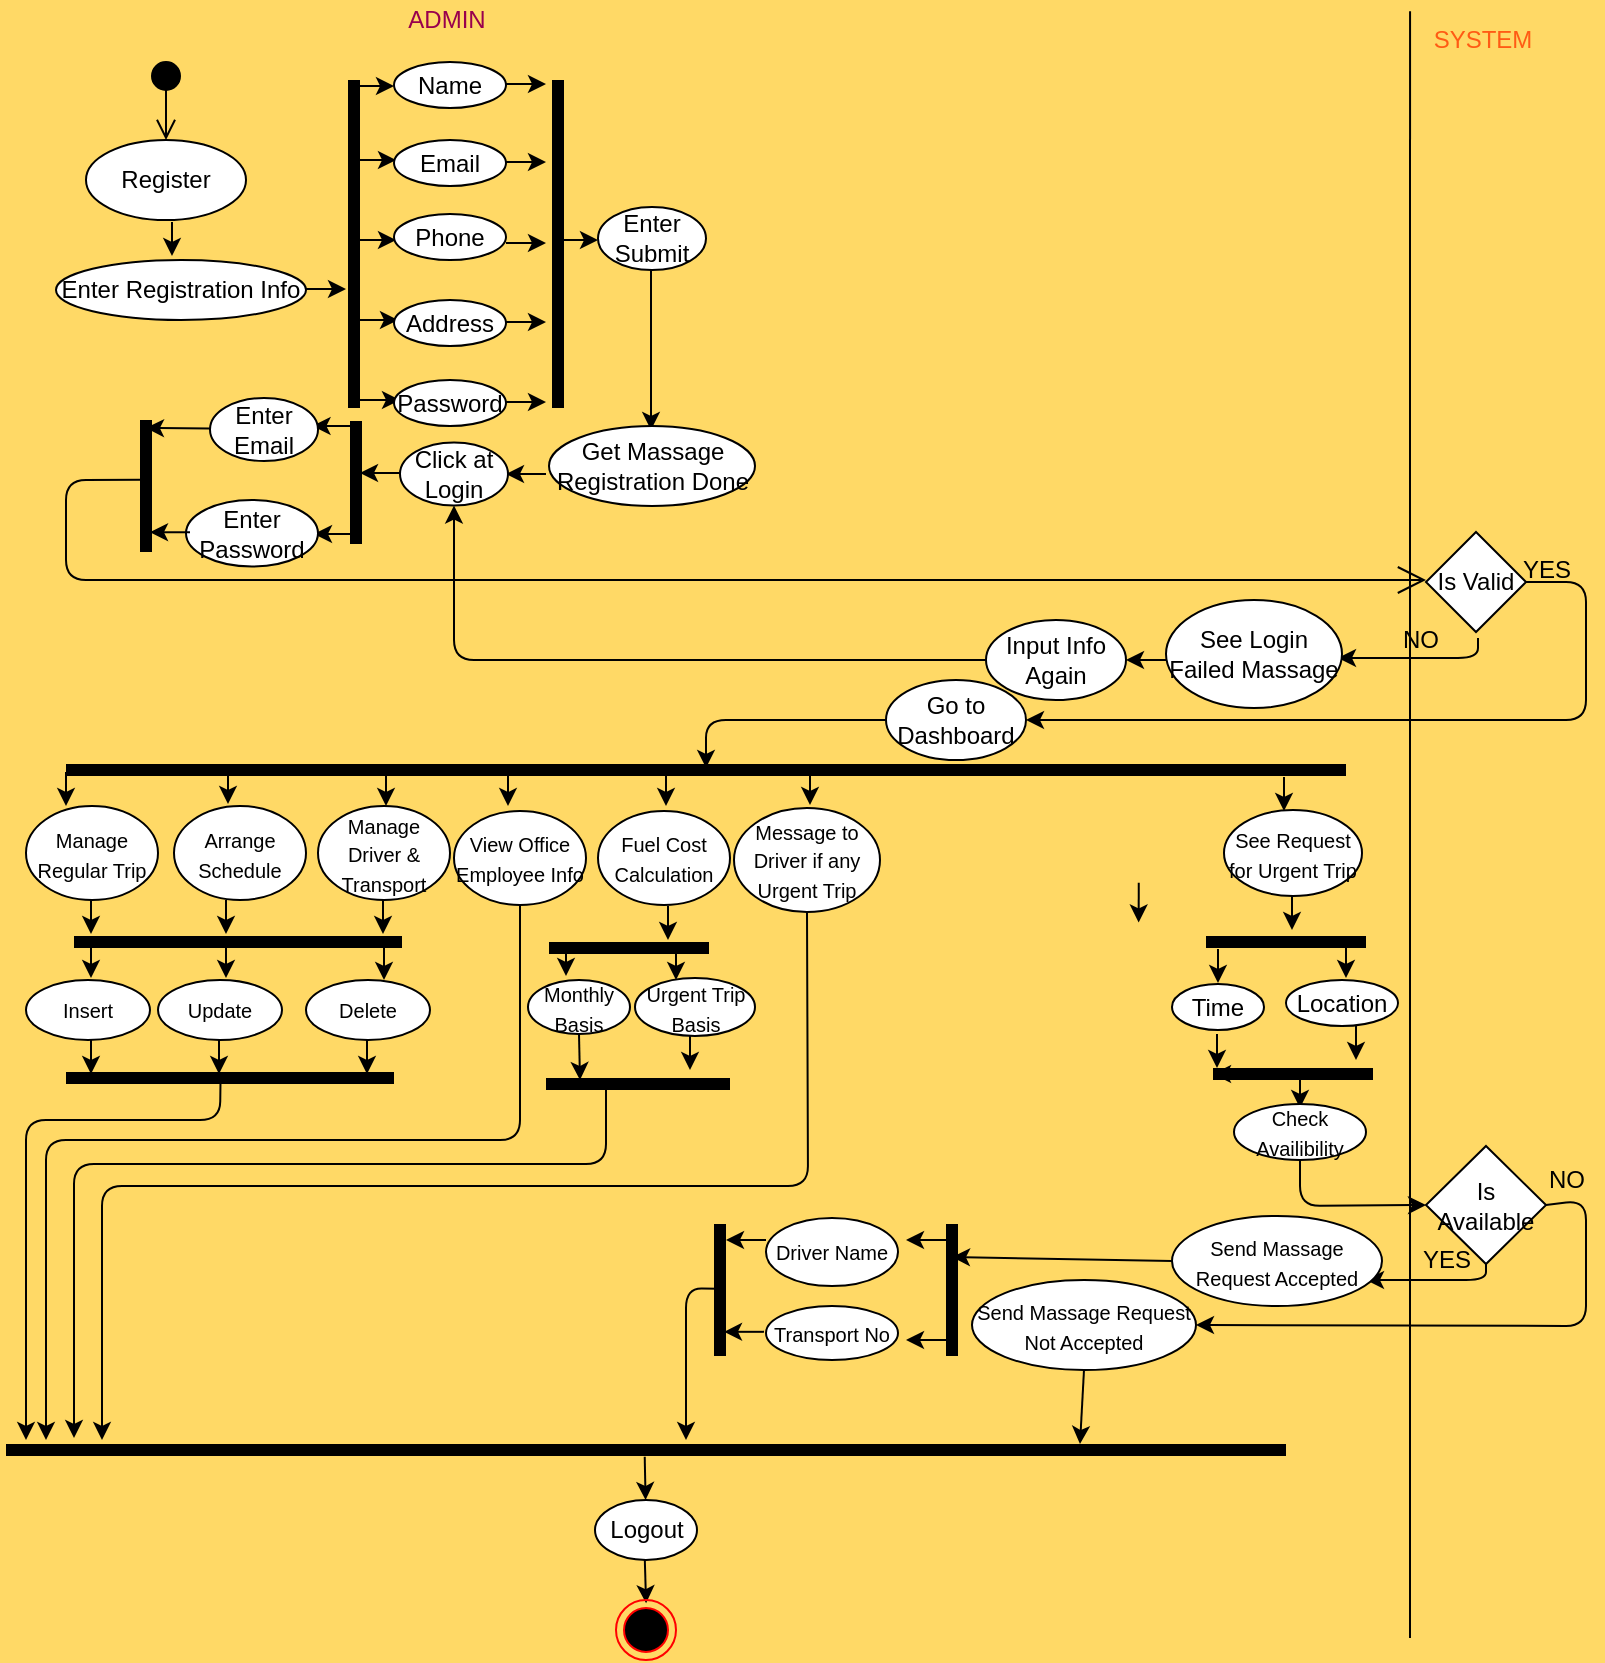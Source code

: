 <mxfile version="15.3.4" type="github">
  <diagram id="HthFx6uO3zYo_ckJuj4v" name="Page-1">
    <mxGraphModel dx="1488" dy="605" grid="0" gridSize="10" guides="1" tooltips="1" connect="1" arrows="1" fold="1" page="1" pageScale="1" pageWidth="827" pageHeight="1169" background="#FFD966" math="0" shadow="0">
      <root>
        <mxCell id="0" />
        <mxCell id="1" parent="0" />
        <mxCell id="RfUzpFnTfJlXqgFR28xh-44" value="&lt;font color=&quot;#99004d&quot;&gt;ADMIN&lt;/font&gt;" style="text;html=1;align=center;verticalAlign=middle;resizable=0;points=[];autosize=1;strokeColor=none;" parent="1" vertex="1">
          <mxGeometry x="205" width="50" height="20" as="geometry" />
        </mxCell>
        <mxCell id="RfUzpFnTfJlXqgFR28xh-56" value="" style="endArrow=classic;html=1;" parent="1" edge="1">
          <mxGeometry width="50" height="50" relative="1" as="geometry">
            <mxPoint x="40" y="386" as="sourcePoint" />
            <mxPoint x="40" y="403" as="targetPoint" />
          </mxGeometry>
        </mxCell>
        <mxCell id="RfUzpFnTfJlXqgFR28xh-57" value="" style="endArrow=classic;html=1;" parent="1" edge="1">
          <mxGeometry width="50" height="50" relative="1" as="geometry">
            <mxPoint x="121" y="385" as="sourcePoint" />
            <mxPoint x="121" y="402" as="targetPoint" />
          </mxGeometry>
        </mxCell>
        <mxCell id="RfUzpFnTfJlXqgFR28xh-58" value="" style="endArrow=classic;html=1;" parent="1" edge="1">
          <mxGeometry width="50" height="50" relative="1" as="geometry">
            <mxPoint x="200" y="386" as="sourcePoint" />
            <mxPoint x="200" y="403" as="targetPoint" />
          </mxGeometry>
        </mxCell>
        <mxCell id="RfUzpFnTfJlXqgFR28xh-59" value="" style="endArrow=classic;html=1;" parent="1" edge="1">
          <mxGeometry width="50" height="50" relative="1" as="geometry">
            <mxPoint x="261" y="386" as="sourcePoint" />
            <mxPoint x="261" y="403" as="targetPoint" />
          </mxGeometry>
        </mxCell>
        <mxCell id="RfUzpFnTfJlXqgFR28xh-60" value="" style="endArrow=classic;html=1;" parent="1" edge="1">
          <mxGeometry width="50" height="50" relative="1" as="geometry">
            <mxPoint x="340" y="386" as="sourcePoint" />
            <mxPoint x="340" y="403" as="targetPoint" />
          </mxGeometry>
        </mxCell>
        <mxCell id="RfUzpFnTfJlXqgFR28xh-61" value="" style="endArrow=classic;html=1;" parent="1" edge="1">
          <mxGeometry width="50" height="50" relative="1" as="geometry">
            <mxPoint x="412" y="385.5" as="sourcePoint" />
            <mxPoint x="412" y="402.5" as="targetPoint" />
          </mxGeometry>
        </mxCell>
        <mxCell id="RfUzpFnTfJlXqgFR28xh-64" value="" style="endArrow=classic;html=1;" parent="1" edge="1">
          <mxGeometry width="50" height="50" relative="1" as="geometry">
            <mxPoint x="649" y="388.5" as="sourcePoint" />
            <mxPoint x="649" y="405.5" as="targetPoint" />
          </mxGeometry>
        </mxCell>
        <mxCell id="RfUzpFnTfJlXqgFR28xh-65" value="&lt;font style=&quot;font-size: 10px&quot;&gt;Manage Regular Trip&lt;/font&gt;" style="ellipse;whiteSpace=wrap;html=1;" parent="1" vertex="1">
          <mxGeometry x="20" y="403" width="66" height="47" as="geometry" />
        </mxCell>
        <mxCell id="RfUzpFnTfJlXqgFR28xh-66" value="&lt;font style=&quot;font-size: 10px&quot;&gt;Arrange Schedule&lt;/font&gt;" style="ellipse;whiteSpace=wrap;html=1;" parent="1" vertex="1">
          <mxGeometry x="94" y="403" width="66" height="47" as="geometry" />
        </mxCell>
        <mxCell id="RfUzpFnTfJlXqgFR28xh-67" value="&lt;font style=&quot;font-size: 10px&quot;&gt;Manage Driver &amp;amp; Transport&lt;/font&gt;" style="ellipse;whiteSpace=wrap;html=1;" parent="1" vertex="1">
          <mxGeometry x="166" y="403" width="66" height="47" as="geometry" />
        </mxCell>
        <mxCell id="RfUzpFnTfJlXqgFR28xh-68" value="&lt;font style=&quot;font-size: 10px&quot;&gt;View Office Employee Info&lt;/font&gt;" style="ellipse;whiteSpace=wrap;html=1;" parent="1" vertex="1">
          <mxGeometry x="234" y="405.5" width="66" height="47" as="geometry" />
        </mxCell>
        <mxCell id="RfUzpFnTfJlXqgFR28xh-69" value="&lt;font style=&quot;font-size: 10px&quot;&gt;See Request for Urgent Trip&lt;/font&gt;" style="ellipse;whiteSpace=wrap;html=1;" parent="1" vertex="1">
          <mxGeometry x="619" y="405" width="69" height="43" as="geometry" />
        </mxCell>
        <mxCell id="RfUzpFnTfJlXqgFR28xh-70" value="&lt;font style=&quot;font-size: 10px&quot;&gt;Fuel Cost Calculation&lt;/font&gt;" style="ellipse;whiteSpace=wrap;html=1;" parent="1" vertex="1">
          <mxGeometry x="306" y="405.5" width="66" height="47" as="geometry" />
        </mxCell>
        <mxCell id="RfUzpFnTfJlXqgFR28xh-74" value="" style="endArrow=classic;html=1;" parent="1" edge="1">
          <mxGeometry width="50" height="50" relative="1" as="geometry">
            <mxPoint x="52.5" y="450" as="sourcePoint" />
            <mxPoint x="52.5" y="467" as="targetPoint" />
          </mxGeometry>
        </mxCell>
        <mxCell id="RfUzpFnTfJlXqgFR28xh-75" value="" style="endArrow=classic;html=1;" parent="1" edge="1">
          <mxGeometry width="50" height="50" relative="1" as="geometry">
            <mxPoint x="120" y="450" as="sourcePoint" />
            <mxPoint x="120" y="467" as="targetPoint" />
          </mxGeometry>
        </mxCell>
        <mxCell id="RfUzpFnTfJlXqgFR28xh-76" value="" style="endArrow=classic;html=1;" parent="1" edge="1">
          <mxGeometry width="50" height="50" relative="1" as="geometry">
            <mxPoint x="198.5" y="450" as="sourcePoint" />
            <mxPoint x="198.5" y="467" as="targetPoint" />
          </mxGeometry>
        </mxCell>
        <mxCell id="RfUzpFnTfJlXqgFR28xh-77" value="" style="shape=line;html=1;strokeWidth=6;rotation=0;" parent="1" vertex="1">
          <mxGeometry x="44" y="466" width="164" height="10" as="geometry" />
        </mxCell>
        <mxCell id="RfUzpFnTfJlXqgFR28xh-78" value="" style="endArrow=classic;html=1;" parent="1" edge="1">
          <mxGeometry width="50" height="50" relative="1" as="geometry">
            <mxPoint x="52.5" y="472" as="sourcePoint" />
            <mxPoint x="52.5" y="489" as="targetPoint" />
          </mxGeometry>
        </mxCell>
        <mxCell id="RfUzpFnTfJlXqgFR28xh-79" value="" style="endArrow=classic;html=1;" parent="1" edge="1">
          <mxGeometry width="50" height="50" relative="1" as="geometry">
            <mxPoint x="120" y="472" as="sourcePoint" />
            <mxPoint x="120" y="489" as="targetPoint" />
          </mxGeometry>
        </mxCell>
        <mxCell id="RfUzpFnTfJlXqgFR28xh-80" value="" style="endArrow=classic;html=1;" parent="1" edge="1">
          <mxGeometry width="50" height="50" relative="1" as="geometry">
            <mxPoint x="199" y="473" as="sourcePoint" />
            <mxPoint x="199" y="490" as="targetPoint" />
          </mxGeometry>
        </mxCell>
        <mxCell id="RfUzpFnTfJlXqgFR28xh-81" value="&lt;font style=&quot;font-size: 10px&quot;&gt;Insert&lt;/font&gt;" style="ellipse;whiteSpace=wrap;html=1;" parent="1" vertex="1">
          <mxGeometry x="20" y="490" width="62" height="30" as="geometry" />
        </mxCell>
        <mxCell id="RfUzpFnTfJlXqgFR28xh-82" value="&lt;font style=&quot;font-size: 10px&quot;&gt;Update&lt;/font&gt;" style="ellipse;whiteSpace=wrap;html=1;" parent="1" vertex="1">
          <mxGeometry x="86" y="490" width="62" height="30" as="geometry" />
        </mxCell>
        <mxCell id="RfUzpFnTfJlXqgFR28xh-83" value="&lt;font style=&quot;font-size: 10px&quot;&gt;Delete&lt;/font&gt;" style="ellipse;whiteSpace=wrap;html=1;" parent="1" vertex="1">
          <mxGeometry x="160" y="490" width="62" height="30" as="geometry" />
        </mxCell>
        <mxCell id="RfUzpFnTfJlXqgFR28xh-84" value="" style="endArrow=classic;html=1;" parent="1" edge="1">
          <mxGeometry width="50" height="50" relative="1" as="geometry">
            <mxPoint x="52.5" y="520" as="sourcePoint" />
            <mxPoint x="52.5" y="537" as="targetPoint" />
          </mxGeometry>
        </mxCell>
        <mxCell id="RfUzpFnTfJlXqgFR28xh-85" value="" style="endArrow=classic;html=1;" parent="1" edge="1">
          <mxGeometry width="50" height="50" relative="1" as="geometry">
            <mxPoint x="116.5" y="520" as="sourcePoint" />
            <mxPoint x="116.5" y="537" as="targetPoint" />
          </mxGeometry>
        </mxCell>
        <mxCell id="RfUzpFnTfJlXqgFR28xh-86" value="" style="endArrow=classic;html=1;" parent="1" edge="1">
          <mxGeometry width="50" height="50" relative="1" as="geometry">
            <mxPoint x="190.5" y="520" as="sourcePoint" />
            <mxPoint x="190.5" y="537" as="targetPoint" />
          </mxGeometry>
        </mxCell>
        <mxCell id="RfUzpFnTfJlXqgFR28xh-87" value="" style="shape=line;html=1;strokeWidth=6;rotation=0;" parent="1" vertex="1">
          <mxGeometry x="40" y="534" width="164" height="10" as="geometry" />
        </mxCell>
        <mxCell id="RfUzpFnTfJlXqgFR28xh-88" value="" style="endArrow=classic;html=1;exitX=0.471;exitY=0.74;exitDx=0;exitDy=0;exitPerimeter=0;" parent="1" source="RfUzpFnTfJlXqgFR28xh-87" edge="1">
          <mxGeometry width="50" height="50" relative="1" as="geometry">
            <mxPoint x="390" y="700" as="sourcePoint" />
            <mxPoint x="20" y="720" as="targetPoint" />
            <Array as="points">
              <mxPoint x="117" y="560" />
              <mxPoint x="20" y="560" />
            </Array>
          </mxGeometry>
        </mxCell>
        <mxCell id="RfUzpFnTfJlXqgFR28xh-89" value="" style="endArrow=classic;html=1;exitX=0.5;exitY=1;exitDx=0;exitDy=0;" parent="1" source="RfUzpFnTfJlXqgFR28xh-68" edge="1">
          <mxGeometry width="50" height="50" relative="1" as="geometry">
            <mxPoint x="127.244" y="551.4" as="sourcePoint" />
            <mxPoint x="30" y="720" as="targetPoint" />
            <Array as="points">
              <mxPoint x="267" y="570" />
              <mxPoint x="30" y="570" />
            </Array>
          </mxGeometry>
        </mxCell>
        <mxCell id="RfUzpFnTfJlXqgFR28xh-91" value="" style="endArrow=classic;html=1;" parent="1" edge="1">
          <mxGeometry width="50" height="50" relative="1" as="geometry">
            <mxPoint x="653" y="448" as="sourcePoint" />
            <mxPoint x="653" y="465" as="targetPoint" />
          </mxGeometry>
        </mxCell>
        <mxCell id="RfUzpFnTfJlXqgFR28xh-92" value="" style="shape=line;html=1;strokeWidth=6;rotation=0;" parent="1" vertex="1">
          <mxGeometry x="610" y="466" width="80" height="10" as="geometry" />
        </mxCell>
        <mxCell id="RfUzpFnTfJlXqgFR28xh-93" value="" style="endArrow=classic;html=1;" parent="1" edge="1">
          <mxGeometry width="50" height="50" relative="1" as="geometry">
            <mxPoint x="616" y="474.5" as="sourcePoint" />
            <mxPoint x="616" y="491.5" as="targetPoint" />
          </mxGeometry>
        </mxCell>
        <mxCell id="RfUzpFnTfJlXqgFR28xh-94" value="" style="endArrow=classic;html=1;" parent="1" edge="1">
          <mxGeometry width="50" height="50" relative="1" as="geometry">
            <mxPoint x="680" y="472" as="sourcePoint" />
            <mxPoint x="680" y="489" as="targetPoint" />
          </mxGeometry>
        </mxCell>
        <mxCell id="RfUzpFnTfJlXqgFR28xh-95" value="Time" style="ellipse;whiteSpace=wrap;html=1;" parent="1" vertex="1">
          <mxGeometry x="593" y="492" width="46" height="23" as="geometry" />
        </mxCell>
        <mxCell id="RfUzpFnTfJlXqgFR28xh-96" value="Location" style="ellipse;whiteSpace=wrap;html=1;" parent="1" vertex="1">
          <mxGeometry x="650" y="490" width="56" height="23" as="geometry" />
        </mxCell>
        <mxCell id="RfUzpFnTfJlXqgFR28xh-98" value="" style="endArrow=classic;html=1;" parent="1" edge="1">
          <mxGeometry width="50" height="50" relative="1" as="geometry">
            <mxPoint x="685" y="513" as="sourcePoint" />
            <mxPoint x="685" y="530" as="targetPoint" />
          </mxGeometry>
        </mxCell>
        <mxCell id="RfUzpFnTfJlXqgFR28xh-99" value="" style="shape=line;html=1;strokeWidth=6;rotation=0;" parent="1" vertex="1">
          <mxGeometry x="613.5" y="532" width="80" height="10" as="geometry" />
        </mxCell>
        <mxCell id="RfUzpFnTfJlXqgFR28xh-100" value="" style="endArrow=classic;html=1;" parent="1" edge="1">
          <mxGeometry width="50" height="50" relative="1" as="geometry">
            <mxPoint x="657" y="537" as="sourcePoint" />
            <mxPoint x="657" y="554" as="targetPoint" />
          </mxGeometry>
        </mxCell>
        <mxCell id="RfUzpFnTfJlXqgFR28xh-101" value="&lt;font style=&quot;font-size: 10px&quot;&gt;Check Availibility&lt;/font&gt;" style="ellipse;whiteSpace=wrap;html=1;" parent="1" vertex="1">
          <mxGeometry x="624" y="552" width="66" height="28" as="geometry" />
        </mxCell>
        <mxCell id="RfUzpFnTfJlXqgFR28xh-105" value="Is Available" style="rhombus;whiteSpace=wrap;html=1;strokeColor=#000000;" parent="1" vertex="1">
          <mxGeometry x="720" y="573" width="60" height="59" as="geometry" />
        </mxCell>
        <mxCell id="RfUzpFnTfJlXqgFR28xh-106" value="" style="endArrow=classic;html=1;exitX=0.5;exitY=1;exitDx=0;exitDy=0;" parent="1" source="RfUzpFnTfJlXqgFR28xh-105" edge="1">
          <mxGeometry width="50" height="50" relative="1" as="geometry">
            <mxPoint x="450" y="530" as="sourcePoint" />
            <mxPoint x="690" y="640" as="targetPoint" />
            <Array as="points">
              <mxPoint x="750" y="640" />
            </Array>
          </mxGeometry>
        </mxCell>
        <mxCell id="RfUzpFnTfJlXqgFR28xh-107" value="&lt;font style=&quot;font-size: 10px&quot;&gt;Send Massage Request Accepted&lt;/font&gt;" style="ellipse;whiteSpace=wrap;html=1;" parent="1" vertex="1">
          <mxGeometry x="593" y="608" width="105" height="45" as="geometry" />
        </mxCell>
        <mxCell id="RfUzpFnTfJlXqgFR28xh-108" value="" style="endArrow=classic;html=1;exitX=1;exitY=0.5;exitDx=0;exitDy=0;entryX=1;entryY=0.5;entryDx=0;entryDy=0;" parent="1" source="RfUzpFnTfJlXqgFR28xh-105" target="RfUzpFnTfJlXqgFR28xh-109" edge="1">
          <mxGeometry width="50" height="50" relative="1" as="geometry">
            <mxPoint x="450" y="750" as="sourcePoint" />
            <mxPoint x="600" y="660" as="targetPoint" />
            <Array as="points">
              <mxPoint x="800" y="600" />
              <mxPoint x="800" y="663" />
            </Array>
          </mxGeometry>
        </mxCell>
        <mxCell id="RfUzpFnTfJlXqgFR28xh-109" value="&lt;font style=&quot;font-size: 10px&quot;&gt;Send Massage Request Not Accepted&lt;/font&gt;" style="ellipse;whiteSpace=wrap;html=1;" parent="1" vertex="1">
          <mxGeometry x="493" y="640" width="112" height="45" as="geometry" />
        </mxCell>
        <mxCell id="RfUzpFnTfJlXqgFR28xh-110" value="YES" style="text;html=1;align=center;verticalAlign=middle;resizable=0;points=[];autosize=1;strokeColor=none;" parent="1" vertex="1">
          <mxGeometry x="710" y="620" width="40" height="20" as="geometry" />
        </mxCell>
        <mxCell id="RfUzpFnTfJlXqgFR28xh-111" value="NO" style="text;html=1;align=center;verticalAlign=middle;resizable=0;points=[];autosize=1;strokeColor=none;" parent="1" vertex="1">
          <mxGeometry x="775" y="580" width="30" height="20" as="geometry" />
        </mxCell>
        <mxCell id="RfUzpFnTfJlXqgFR28xh-112" value="" style="endArrow=classic;html=1;exitX=0;exitY=0.5;exitDx=0;exitDy=0;entryX=0.75;entryY=0.5;entryDx=0;entryDy=0;entryPerimeter=0;" parent="1" source="RfUzpFnTfJlXqgFR28xh-107" target="RfUzpFnTfJlXqgFR28xh-113" edge="1">
          <mxGeometry width="50" height="50" relative="1" as="geometry">
            <mxPoint x="450" y="750" as="sourcePoint" />
            <mxPoint x="490" y="630" as="targetPoint" />
          </mxGeometry>
        </mxCell>
        <mxCell id="RfUzpFnTfJlXqgFR28xh-113" value="" style="shape=line;html=1;strokeWidth=6;rotation=-90;" parent="1" vertex="1">
          <mxGeometry x="450" y="640" width="66" height="10" as="geometry" />
        </mxCell>
        <mxCell id="RfUzpFnTfJlXqgFR28xh-114" value="" style="endArrow=classic;html=1;" parent="1" edge="1">
          <mxGeometry width="50" height="50" relative="1" as="geometry">
            <mxPoint x="480" y="620" as="sourcePoint" />
            <mxPoint x="460" y="620" as="targetPoint" />
          </mxGeometry>
        </mxCell>
        <mxCell id="RfUzpFnTfJlXqgFR28xh-115" value="" style="endArrow=classic;html=1;" parent="1" edge="1">
          <mxGeometry width="50" height="50" relative="1" as="geometry">
            <mxPoint x="480" y="670" as="sourcePoint" />
            <mxPoint x="460" y="670" as="targetPoint" />
          </mxGeometry>
        </mxCell>
        <mxCell id="RfUzpFnTfJlXqgFR28xh-116" value="&lt;font style=&quot;font-size: 10px&quot;&gt;Driver Name&lt;/font&gt;" style="ellipse;whiteSpace=wrap;html=1;" parent="1" vertex="1">
          <mxGeometry x="390" y="609" width="66" height="34" as="geometry" />
        </mxCell>
        <mxCell id="RfUzpFnTfJlXqgFR28xh-117" value="&lt;font style=&quot;font-size: 10px&quot;&gt;Transport No&lt;/font&gt;" style="ellipse;whiteSpace=wrap;html=1;" parent="1" vertex="1">
          <mxGeometry x="390" y="653" width="66" height="27" as="geometry" />
        </mxCell>
        <mxCell id="RfUzpFnTfJlXqgFR28xh-119" value="" style="endArrow=classic;html=1;" parent="1" edge="1">
          <mxGeometry width="50" height="50" relative="1" as="geometry">
            <mxPoint x="389" y="665.91" as="sourcePoint" />
            <mxPoint x="369" y="665.91" as="targetPoint" />
          </mxGeometry>
        </mxCell>
        <mxCell id="RfUzpFnTfJlXqgFR28xh-120" value="" style="endArrow=classic;html=1;" parent="1" edge="1">
          <mxGeometry width="50" height="50" relative="1" as="geometry">
            <mxPoint x="390" y="620" as="sourcePoint" />
            <mxPoint x="370" y="620" as="targetPoint" />
          </mxGeometry>
        </mxCell>
        <mxCell id="RfUzpFnTfJlXqgFR28xh-121" value="" style="shape=line;html=1;strokeWidth=6;rotation=-90;" parent="1" vertex="1">
          <mxGeometry x="334" y="640" width="66" height="10" as="geometry" />
        </mxCell>
        <mxCell id="RfUzpFnTfJlXqgFR28xh-122" value="" style="endArrow=classic;html=1;" parent="1" edge="1">
          <mxGeometry width="50" height="50" relative="1" as="geometry">
            <mxPoint x="366" y="644.41" as="sourcePoint" />
            <mxPoint x="350" y="720" as="targetPoint" />
            <Array as="points">
              <mxPoint x="350" y="644" />
            </Array>
          </mxGeometry>
        </mxCell>
        <mxCell id="RfUzpFnTfJlXqgFR28xh-123" value="" style="endArrow=classic;html=1;exitX=0.5;exitY=1;exitDx=0;exitDy=0;" parent="1" source="RfUzpFnTfJlXqgFR28xh-109" edge="1">
          <mxGeometry width="50" height="50" relative="1" as="geometry">
            <mxPoint x="450" y="770" as="sourcePoint" />
            <mxPoint x="547" y="722" as="targetPoint" />
          </mxGeometry>
        </mxCell>
        <mxCell id="RfUzpFnTfJlXqgFR28xh-124" value="" style="endArrow=classic;html=1;" parent="1" edge="1">
          <mxGeometry width="50" height="50" relative="1" as="geometry">
            <mxPoint x="341" y="453" as="sourcePoint" />
            <mxPoint x="341" y="470" as="targetPoint" />
          </mxGeometry>
        </mxCell>
        <mxCell id="RfUzpFnTfJlXqgFR28xh-125" value="" style="shape=line;html=1;strokeWidth=6;rotation=0;" parent="1" vertex="1">
          <mxGeometry x="281.5" y="469" width="80" height="10" as="geometry" />
        </mxCell>
        <mxCell id="RfUzpFnTfJlXqgFR28xh-126" value="" style="endArrow=classic;html=1;" parent="1" edge="1">
          <mxGeometry width="50" height="50" relative="1" as="geometry">
            <mxPoint x="345" y="473" as="sourcePoint" />
            <mxPoint x="345" y="490" as="targetPoint" />
          </mxGeometry>
        </mxCell>
        <mxCell id="RfUzpFnTfJlXqgFR28xh-127" value="" style="endArrow=classic;html=1;" parent="1" edge="1">
          <mxGeometry width="50" height="50" relative="1" as="geometry">
            <mxPoint x="290" y="471" as="sourcePoint" />
            <mxPoint x="290" y="488" as="targetPoint" />
          </mxGeometry>
        </mxCell>
        <mxCell id="RfUzpFnTfJlXqgFR28xh-128" value="&lt;font style=&quot;font-size: 10px&quot;&gt;Monthly Basis&lt;/font&gt;" style="ellipse;whiteSpace=wrap;html=1;" parent="1" vertex="1">
          <mxGeometry x="271" y="490" width="51" height="27" as="geometry" />
        </mxCell>
        <mxCell id="RfUzpFnTfJlXqgFR28xh-129" value="&lt;font style=&quot;font-size: 10px&quot;&gt;Urgent Trip Basis&lt;/font&gt;" style="ellipse;whiteSpace=wrap;html=1;" parent="1" vertex="1">
          <mxGeometry x="324.5" y="489" width="60" height="29" as="geometry" />
        </mxCell>
        <mxCell id="RfUzpFnTfJlXqgFR28xh-132" value="" style="endArrow=classic;html=1;entryX=0.732;entryY=0.042;entryDx=0;entryDy=0;entryPerimeter=0;exitX=0.302;exitY=1.082;exitDx=0;exitDy=0;exitPerimeter=0;" parent="1" edge="1">
          <mxGeometry width="50" height="50" relative="1" as="geometry">
            <mxPoint x="576.382" y="441.411" as="sourcePoint" />
            <mxPoint x="576.332" y="461.243" as="targetPoint" />
          </mxGeometry>
        </mxCell>
        <mxCell id="RfUzpFnTfJlXqgFR28xh-135" value="" style="shape=line;html=1;strokeWidth=6;rotation=0;" parent="1" vertex="1">
          <mxGeometry x="10" y="720" width="640" height="10" as="geometry" />
        </mxCell>
        <mxCell id="RfUzpFnTfJlXqgFR28xh-136" value="" style="endArrow=classic;html=1;exitX=0.499;exitY=0.841;exitDx=0;exitDy=0;exitPerimeter=0;" parent="1" source="RfUzpFnTfJlXqgFR28xh-135" target="RfUzpFnTfJlXqgFR28xh-137" edge="1">
          <mxGeometry width="50" height="50" relative="1" as="geometry">
            <mxPoint x="450" y="680" as="sourcePoint" />
            <mxPoint x="329" y="750" as="targetPoint" />
          </mxGeometry>
        </mxCell>
        <mxCell id="RfUzpFnTfJlXqgFR28xh-137" value="Logout" style="ellipse;whiteSpace=wrap;html=1;strokeColor=#000000;" parent="1" vertex="1">
          <mxGeometry x="304.5" y="750" width="51" height="30" as="geometry" />
        </mxCell>
        <mxCell id="RfUzpFnTfJlXqgFR28xh-138" value="" style="endArrow=classic;html=1;exitX=0.499;exitY=0.841;exitDx=0;exitDy=0;exitPerimeter=0;" parent="1" edge="1">
          <mxGeometry width="50" height="50" relative="1" as="geometry">
            <mxPoint x="329.41" y="780.0" as="sourcePoint" />
            <mxPoint x="330.05" y="801.59" as="targetPoint" />
          </mxGeometry>
        </mxCell>
        <mxCell id="RfUzpFnTfJlXqgFR28xh-139" value="" style="ellipse;html=1;shape=endState;fillColor=#000000;strokeColor=#ff0000;" parent="1" vertex="1">
          <mxGeometry x="315" y="800" width="30" height="30" as="geometry" />
        </mxCell>
        <mxCell id="RfUzpFnTfJlXqgFR28xh-3" value="" style="html=1;verticalAlign=bottom;startArrow=circle;startFill=1;endArrow=open;startSize=6;endSize=8;" parent="1" edge="1">
          <mxGeometry x="35" y="10" width="80" as="geometry">
            <mxPoint x="90" y="30" as="sourcePoint" />
            <mxPoint x="90" y="70" as="targetPoint" />
          </mxGeometry>
        </mxCell>
        <mxCell id="RfUzpFnTfJlXqgFR28xh-4" value="Register" style="ellipse;whiteSpace=wrap;html=1;" parent="1" vertex="1">
          <mxGeometry x="50" y="70" width="80" height="40" as="geometry" />
        </mxCell>
        <mxCell id="RfUzpFnTfJlXqgFR28xh-6" value="" style="endArrow=classic;html=1;" parent="1" edge="1">
          <mxGeometry x="35" y="10" width="50" height="50" as="geometry">
            <mxPoint x="93" y="111" as="sourcePoint" />
            <mxPoint x="93" y="128" as="targetPoint" />
          </mxGeometry>
        </mxCell>
        <mxCell id="RfUzpFnTfJlXqgFR28xh-7" value="Enter Registration Info" style="ellipse;whiteSpace=wrap;html=1;" parent="1" vertex="1">
          <mxGeometry x="35" y="130" width="125" height="30" as="geometry" />
        </mxCell>
        <mxCell id="RfUzpFnTfJlXqgFR28xh-8" value="" style="shape=line;html=1;strokeWidth=6;rotation=-90;" parent="1" vertex="1">
          <mxGeometry x="102" y="117" width="164" height="10" as="geometry" />
        </mxCell>
        <mxCell id="RfUzpFnTfJlXqgFR28xh-10" value="" style="endArrow=classic;html=1;" parent="1" edge="1">
          <mxGeometry x="35" y="10" width="50" height="50" as="geometry">
            <mxPoint x="160" y="144.5" as="sourcePoint" />
            <mxPoint x="180" y="144.5" as="targetPoint" />
          </mxGeometry>
        </mxCell>
        <mxCell id="RfUzpFnTfJlXqgFR28xh-11" value="" style="endArrow=classic;html=1;" parent="1" edge="1">
          <mxGeometry x="35" y="10" width="50" height="50" as="geometry">
            <mxPoint x="184" y="43" as="sourcePoint" />
            <mxPoint x="204" y="43" as="targetPoint" />
          </mxGeometry>
        </mxCell>
        <mxCell id="RfUzpFnTfJlXqgFR28xh-12" value="" style="endArrow=classic;html=1;" parent="1" edge="1">
          <mxGeometry x="35" y="10" width="50" height="50" as="geometry">
            <mxPoint x="185" y="80" as="sourcePoint" />
            <mxPoint x="205" y="80" as="targetPoint" />
          </mxGeometry>
        </mxCell>
        <mxCell id="RfUzpFnTfJlXqgFR28xh-13" value="" style="endArrow=classic;html=1;" parent="1" edge="1">
          <mxGeometry x="35" y="10" width="50" height="50" as="geometry">
            <mxPoint x="185" y="120" as="sourcePoint" />
            <mxPoint x="205" y="120" as="targetPoint" />
          </mxGeometry>
        </mxCell>
        <mxCell id="RfUzpFnTfJlXqgFR28xh-14" value="" style="endArrow=classic;html=1;" parent="1" edge="1">
          <mxGeometry x="35" y="10" width="50" height="50" as="geometry">
            <mxPoint x="186" y="160" as="sourcePoint" />
            <mxPoint x="206" y="160" as="targetPoint" />
          </mxGeometry>
        </mxCell>
        <mxCell id="RfUzpFnTfJlXqgFR28xh-15" value="" style="endArrow=classic;html=1;" parent="1" edge="1">
          <mxGeometry x="35" y="10" width="50" height="50" as="geometry">
            <mxPoint x="187" y="200" as="sourcePoint" />
            <mxPoint x="207" y="200" as="targetPoint" />
          </mxGeometry>
        </mxCell>
        <mxCell id="RfUzpFnTfJlXqgFR28xh-16" value="Name" style="ellipse;whiteSpace=wrap;html=1;" parent="1" vertex="1">
          <mxGeometry x="204" y="31" width="56" height="23" as="geometry" />
        </mxCell>
        <mxCell id="RfUzpFnTfJlXqgFR28xh-18" value="Email" style="ellipse;whiteSpace=wrap;html=1;" parent="1" vertex="1">
          <mxGeometry x="204" y="70" width="56" height="23" as="geometry" />
        </mxCell>
        <mxCell id="RfUzpFnTfJlXqgFR28xh-19" value="Phone" style="ellipse;whiteSpace=wrap;html=1;" parent="1" vertex="1">
          <mxGeometry x="204" y="107" width="56" height="23" as="geometry" />
        </mxCell>
        <mxCell id="RfUzpFnTfJlXqgFR28xh-20" value="Address" style="ellipse;whiteSpace=wrap;html=1;" parent="1" vertex="1">
          <mxGeometry x="204" y="150" width="56" height="23" as="geometry" />
        </mxCell>
        <mxCell id="RfUzpFnTfJlXqgFR28xh-21" value="Password" style="ellipse;whiteSpace=wrap;html=1;" parent="1" vertex="1">
          <mxGeometry x="204" y="190" width="56" height="23" as="geometry" />
        </mxCell>
        <mxCell id="RfUzpFnTfJlXqgFR28xh-22" value="" style="endArrow=classic;html=1;" parent="1" edge="1">
          <mxGeometry x="35" y="10" width="50" height="50" as="geometry">
            <mxPoint x="260" y="42" as="sourcePoint" />
            <mxPoint x="280" y="42" as="targetPoint" />
          </mxGeometry>
        </mxCell>
        <mxCell id="RfUzpFnTfJlXqgFR28xh-23" value="" style="endArrow=classic;html=1;" parent="1" edge="1">
          <mxGeometry x="35" y="10" width="50" height="50" as="geometry">
            <mxPoint x="260" y="81" as="sourcePoint" />
            <mxPoint x="280" y="81" as="targetPoint" />
          </mxGeometry>
        </mxCell>
        <mxCell id="RfUzpFnTfJlXqgFR28xh-24" value="" style="endArrow=classic;html=1;" parent="1" edge="1">
          <mxGeometry x="35" y="10" width="50" height="50" as="geometry">
            <mxPoint x="260" y="121.5" as="sourcePoint" />
            <mxPoint x="280" y="121.5" as="targetPoint" />
          </mxGeometry>
        </mxCell>
        <mxCell id="RfUzpFnTfJlXqgFR28xh-25" value="" style="endArrow=classic;html=1;" parent="1" edge="1">
          <mxGeometry x="35" y="10" width="50" height="50" as="geometry">
            <mxPoint x="260" y="161" as="sourcePoint" />
            <mxPoint x="280" y="161" as="targetPoint" />
          </mxGeometry>
        </mxCell>
        <mxCell id="RfUzpFnTfJlXqgFR28xh-26" value="" style="endArrow=classic;html=1;" parent="1" edge="1">
          <mxGeometry x="35" y="10" width="50" height="50" as="geometry">
            <mxPoint x="260" y="201" as="sourcePoint" />
            <mxPoint x="280" y="201" as="targetPoint" />
          </mxGeometry>
        </mxCell>
        <mxCell id="RfUzpFnTfJlXqgFR28xh-27" value="" style="shape=line;html=1;strokeWidth=6;rotation=-90;" parent="1" vertex="1">
          <mxGeometry x="204" y="117" width="164" height="10" as="geometry" />
        </mxCell>
        <mxCell id="RfUzpFnTfJlXqgFR28xh-28" value="" style="endArrow=classic;html=1;" parent="1" edge="1">
          <mxGeometry x="35" y="10" width="50" height="50" as="geometry">
            <mxPoint x="286" y="120" as="sourcePoint" />
            <mxPoint x="306" y="120" as="targetPoint" />
          </mxGeometry>
        </mxCell>
        <mxCell id="RfUzpFnTfJlXqgFR28xh-29" value="Enter Submit" style="ellipse;whiteSpace=wrap;html=1;" parent="1" vertex="1">
          <mxGeometry x="306" y="103.5" width="54" height="31.5" as="geometry" />
        </mxCell>
        <mxCell id="RfUzpFnTfJlXqgFR28xh-30" value="" style="endArrow=classic;html=1;" parent="1" edge="1">
          <mxGeometry x="35" y="10" width="50" height="50" as="geometry">
            <mxPoint x="332.5" y="135" as="sourcePoint" />
            <mxPoint x="332.5" y="215" as="targetPoint" />
          </mxGeometry>
        </mxCell>
        <mxCell id="RfUzpFnTfJlXqgFR28xh-31" value="Get Massage Registration Done" style="ellipse;whiteSpace=wrap;html=1;" parent="1" vertex="1">
          <mxGeometry x="281.5" y="213" width="103" height="40" as="geometry" />
        </mxCell>
        <mxCell id="RfUzpFnTfJlXqgFR28xh-32" value="" style="endArrow=classic;html=1;" parent="1" edge="1">
          <mxGeometry x="35" y="10" width="50" height="50" as="geometry">
            <mxPoint x="280" y="237" as="sourcePoint" />
            <mxPoint x="260" y="237" as="targetPoint" />
          </mxGeometry>
        </mxCell>
        <mxCell id="RfUzpFnTfJlXqgFR28xh-33" value="Click at Login" style="ellipse;whiteSpace=wrap;html=1;" parent="1" vertex="1">
          <mxGeometry x="207" y="221.25" width="54" height="31.5" as="geometry" />
        </mxCell>
        <mxCell id="RfUzpFnTfJlXqgFR28xh-34" value="" style="endArrow=classic;html=1;" parent="1" edge="1">
          <mxGeometry x="35" y="10" width="50" height="50" as="geometry">
            <mxPoint x="207" y="236.5" as="sourcePoint" />
            <mxPoint x="187" y="236.5" as="targetPoint" />
          </mxGeometry>
        </mxCell>
        <mxCell id="RfUzpFnTfJlXqgFR28xh-35" value="" style="shape=line;html=1;strokeWidth=6;rotation=-90;" parent="1" vertex="1">
          <mxGeometry x="154.25" y="236.25" width="61.5" height="10" as="geometry" />
        </mxCell>
        <mxCell id="RfUzpFnTfJlXqgFR28xh-36" value="" style="endArrow=classic;html=1;" parent="1" edge="1">
          <mxGeometry x="35" y="10" width="50" height="50" as="geometry">
            <mxPoint x="183.25" y="213" as="sourcePoint" />
            <mxPoint x="163.25" y="213" as="targetPoint" />
          </mxGeometry>
        </mxCell>
        <mxCell id="RfUzpFnTfJlXqgFR28xh-37" value="" style="endArrow=classic;html=1;" parent="1" edge="1">
          <mxGeometry x="35" y="10" width="50" height="50" as="geometry">
            <mxPoint x="184" y="267" as="sourcePoint" />
            <mxPoint x="164" y="267" as="targetPoint" />
          </mxGeometry>
        </mxCell>
        <mxCell id="RfUzpFnTfJlXqgFR28xh-38" value="Enter Email" style="ellipse;whiteSpace=wrap;html=1;" parent="1" vertex="1">
          <mxGeometry x="112" y="199" width="54" height="31.5" as="geometry" />
        </mxCell>
        <mxCell id="RfUzpFnTfJlXqgFR28xh-39" value="Enter Password" style="ellipse;whiteSpace=wrap;html=1;" parent="1" vertex="1">
          <mxGeometry x="100" y="250" width="66" height="33.25" as="geometry" />
        </mxCell>
        <mxCell id="RfUzpFnTfJlXqgFR28xh-40" value="" style="shape=line;html=1;strokeWidth=6;rotation=-90;" parent="1" vertex="1">
          <mxGeometry x="47" y="238" width="66" height="10" as="geometry" />
        </mxCell>
        <mxCell id="RfUzpFnTfJlXqgFR28xh-41" value="" style="endArrow=classic;html=1;" parent="1" edge="1">
          <mxGeometry x="35" y="10" width="50" height="50" as="geometry">
            <mxPoint x="112" y="214.25" as="sourcePoint" />
            <mxPoint x="80" y="214" as="targetPoint" />
          </mxGeometry>
        </mxCell>
        <mxCell id="RfUzpFnTfJlXqgFR28xh-42" value="" style="endArrow=classic;html=1;" parent="1" edge="1">
          <mxGeometry x="35" y="10" width="50" height="50" as="geometry">
            <mxPoint x="102" y="266.13" as="sourcePoint" />
            <mxPoint x="82" y="266.13" as="targetPoint" />
          </mxGeometry>
        </mxCell>
        <mxCell id="RfUzpFnTfJlXqgFR28xh-43" value="" style="endArrow=open;endFill=1;endSize=12;html=1;exitX=0.548;exitY=0.3;exitDx=0;exitDy=0;exitPerimeter=0;" parent="1" source="RfUzpFnTfJlXqgFR28xh-40" edge="1">
          <mxGeometry x="35" y="10" width="160" as="geometry">
            <mxPoint x="330" y="170" as="sourcePoint" />
            <mxPoint x="720" y="290" as="targetPoint" />
            <Array as="points">
              <mxPoint x="40" y="240" />
              <mxPoint x="40" y="290" />
            </Array>
          </mxGeometry>
        </mxCell>
        <mxCell id="RfUzpFnTfJlXqgFR28xh-45" value="&lt;font color=&quot;#ff5b14&quot;&gt;SYSTEM&lt;/font&gt;" style="text;html=1;align=center;verticalAlign=middle;resizable=0;points=[];autosize=1;strokeColor=none;" parent="1" vertex="1">
          <mxGeometry x="713" y="10" width="70" height="20" as="geometry" />
        </mxCell>
        <mxCell id="RfUzpFnTfJlXqgFR28xh-46" value="Is Valid" style="rhombus;whiteSpace=wrap;html=1;strokeColor=#000000;" parent="1" vertex="1">
          <mxGeometry x="720" y="266" width="50" height="50" as="geometry" />
        </mxCell>
        <mxCell id="RfUzpFnTfJlXqgFR28xh-47" value="" style="endArrow=classic;html=1;" parent="1" edge="1">
          <mxGeometry x="35" y="10" width="50" height="50" as="geometry">
            <mxPoint x="746" y="319" as="sourcePoint" />
            <mxPoint x="676" y="329" as="targetPoint" />
            <Array as="points">
              <mxPoint x="746" y="329" />
            </Array>
          </mxGeometry>
        </mxCell>
        <mxCell id="RfUzpFnTfJlXqgFR28xh-48" value="NO" style="text;html=1;align=center;verticalAlign=middle;resizable=0;points=[];autosize=1;strokeColor=none;" parent="1" vertex="1">
          <mxGeometry x="702" y="310" width="30" height="20" as="geometry" />
        </mxCell>
        <mxCell id="RfUzpFnTfJlXqgFR28xh-49" value="See Login Failed Massage" style="ellipse;whiteSpace=wrap;html=1;" parent="1" vertex="1">
          <mxGeometry x="590" y="300" width="88" height="54" as="geometry" />
        </mxCell>
        <mxCell id="RfUzpFnTfJlXqgFR28xh-50" value="" style="endArrow=classic;html=1;" parent="1" edge="1">
          <mxGeometry x="35" y="10" width="50" height="50" as="geometry">
            <mxPoint x="590" y="330" as="sourcePoint" />
            <mxPoint x="570" y="330" as="targetPoint" />
          </mxGeometry>
        </mxCell>
        <mxCell id="RfUzpFnTfJlXqgFR28xh-51" value="Input Info Again" style="ellipse;whiteSpace=wrap;html=1;" parent="1" vertex="1">
          <mxGeometry x="500" y="310" width="70" height="40" as="geometry" />
        </mxCell>
        <mxCell id="RfUzpFnTfJlXqgFR28xh-52" value="" style="endArrow=classic;html=1;exitX=0;exitY=0.5;exitDx=0;exitDy=0;entryX=0.5;entryY=1;entryDx=0;entryDy=0;" parent="1" source="RfUzpFnTfJlXqgFR28xh-51" target="RfUzpFnTfJlXqgFR28xh-33" edge="1">
          <mxGeometry x="35" y="10" width="50" height="50" as="geometry">
            <mxPoint x="390" y="190" as="sourcePoint" />
            <mxPoint x="440" y="140" as="targetPoint" />
            <Array as="points">
              <mxPoint x="234" y="330" />
            </Array>
          </mxGeometry>
        </mxCell>
        <mxCell id="RfUzpFnTfJlXqgFR28xh-53" value="" style="endArrow=classic;html=1;exitX=1;exitY=0.5;exitDx=0;exitDy=0;" parent="1" source="RfUzpFnTfJlXqgFR28xh-46" edge="1">
          <mxGeometry x="35" y="10" width="50" height="50" as="geometry">
            <mxPoint x="390" y="290" as="sourcePoint" />
            <mxPoint x="520" y="360" as="targetPoint" />
            <Array as="points">
              <mxPoint x="800" y="291" />
              <mxPoint x="800" y="360" />
            </Array>
          </mxGeometry>
        </mxCell>
        <mxCell id="RfUzpFnTfJlXqgFR28xh-54" value="YES" style="text;html=1;align=center;verticalAlign=middle;resizable=0;points=[];autosize=1;strokeColor=none;" parent="1" vertex="1">
          <mxGeometry x="760" y="275" width="40" height="20" as="geometry" />
        </mxCell>
        <mxCell id="RfUzpFnTfJlXqgFR28xh-55" value="" style="shape=line;html=1;strokeWidth=6;rotation=0;" parent="1" vertex="1">
          <mxGeometry x="40" y="380" width="640" height="10" as="geometry" />
        </mxCell>
        <mxCell id="RfUzpFnTfJlXqgFR28xh-103" value="Go to Dashboard" style="ellipse;whiteSpace=wrap;html=1;" parent="1" vertex="1">
          <mxGeometry x="450" y="340" width="70" height="40" as="geometry" />
        </mxCell>
        <mxCell id="RfUzpFnTfJlXqgFR28xh-104" value="" style="endArrow=classic;html=1;exitX=0;exitY=0.5;exitDx=0;exitDy=0;entryX=0.5;entryY=0.394;entryDx=0;entryDy=0;entryPerimeter=0;" parent="1" source="RfUzpFnTfJlXqgFR28xh-103" target="RfUzpFnTfJlXqgFR28xh-55" edge="1">
          <mxGeometry x="35" y="10" width="50" height="50" as="geometry">
            <mxPoint x="450" y="540" as="sourcePoint" />
            <mxPoint x="500" y="490" as="targetPoint" />
            <Array as="points">
              <mxPoint x="360" y="360" />
            </Array>
          </mxGeometry>
        </mxCell>
        <mxCell id="RfUzpFnTfJlXqgFR28xh-141" value="" style="endArrow=none;html=1;entryX=-0.014;entryY=-0.221;entryDx=0;entryDy=0;entryPerimeter=0;" parent="1" target="RfUzpFnTfJlXqgFR28xh-45" edge="1">
          <mxGeometry width="50" height="50" relative="1" as="geometry">
            <mxPoint x="712" y="819" as="sourcePoint" />
            <mxPoint x="680" y="20" as="targetPoint" />
          </mxGeometry>
        </mxCell>
        <mxCell id="Amit6z9mIpW9pSLfhfp4-1" value="" style="endArrow=classic;html=1;exitX=0.5;exitY=1;exitDx=0;exitDy=0;" parent="1" source="RfUzpFnTfJlXqgFR28xh-128" edge="1">
          <mxGeometry width="50" height="50" relative="1" as="geometry">
            <mxPoint x="440" y="513" as="sourcePoint" />
            <mxPoint x="297" y="540" as="targetPoint" />
            <Array as="points" />
          </mxGeometry>
        </mxCell>
        <mxCell id="Amit6z9mIpW9pSLfhfp4-2" value="" style="endArrow=classic;html=1;" parent="1" edge="1">
          <mxGeometry width="50" height="50" relative="1" as="geometry">
            <mxPoint x="352" y="518" as="sourcePoint" />
            <mxPoint x="352" y="535" as="targetPoint" />
          </mxGeometry>
        </mxCell>
        <mxCell id="Amit6z9mIpW9pSLfhfp4-3" value="" style="shape=line;html=1;strokeWidth=6;rotation=0;" parent="1" vertex="1">
          <mxGeometry x="280" y="537" width="92" height="10" as="geometry" />
        </mxCell>
        <mxCell id="Amit6z9mIpW9pSLfhfp4-4" value="" style="endArrow=classic;html=1;" parent="1" edge="1">
          <mxGeometry width="50" height="50" relative="1" as="geometry">
            <mxPoint x="310" y="542" as="sourcePoint" />
            <mxPoint x="44" y="719" as="targetPoint" />
            <Array as="points">
              <mxPoint x="310" y="582" />
              <mxPoint x="44" y="582" />
            </Array>
          </mxGeometry>
        </mxCell>
        <mxCell id="Amit6z9mIpW9pSLfhfp4-5" value="" style="endArrow=classic;html=1;exitX=0.5;exitY=1;exitDx=0;exitDy=0;" parent="1" source="Amit6z9mIpW9pSLfhfp4-9" edge="1">
          <mxGeometry width="50" height="50" relative="1" as="geometry">
            <mxPoint x="410.891" y="487" as="sourcePoint" />
            <mxPoint x="58" y="720" as="targetPoint" />
            <Array as="points">
              <mxPoint x="411" y="593" />
              <mxPoint x="384" y="593" />
              <mxPoint x="58" y="593" />
            </Array>
          </mxGeometry>
        </mxCell>
        <mxCell id="Amit6z9mIpW9pSLfhfp4-9" value="&lt;font style=&quot;font-size: 10px&quot;&gt;Message to Driver if any Urgent Trip&lt;/font&gt;" style="ellipse;whiteSpace=wrap;html=1;" parent="1" vertex="1">
          <mxGeometry x="374" y="404" width="73" height="52" as="geometry" />
        </mxCell>
        <mxCell id="Amit6z9mIpW9pSLfhfp4-10" style="edgeStyle=orthogonalEdgeStyle;rounded=0;orthogonalLoop=1;jettySize=auto;html=1;exitX=0.25;exitY=0.5;exitDx=0;exitDy=0;exitPerimeter=0;entryX=0;entryY=0.5;entryDx=0;entryDy=0;entryPerimeter=0;" parent="1" source="RfUzpFnTfJlXqgFR28xh-99" target="RfUzpFnTfJlXqgFR28xh-99" edge="1">
          <mxGeometry relative="1" as="geometry" />
        </mxCell>
        <mxCell id="PZRgpsrzBTFSgCY7zSI1-1" value="" style="endArrow=classic;html=1;" parent="1" edge="1">
          <mxGeometry width="50" height="50" relative="1" as="geometry">
            <mxPoint x="615.5" y="517" as="sourcePoint" />
            <mxPoint x="615.5" y="534" as="targetPoint" />
          </mxGeometry>
        </mxCell>
        <mxCell id="PZRgpsrzBTFSgCY7zSI1-4" value="" style="endArrow=classic;html=1;exitX=0.5;exitY=1;exitDx=0;exitDy=0;entryX=0;entryY=0.5;entryDx=0;entryDy=0;" parent="1" source="RfUzpFnTfJlXqgFR28xh-101" target="RfUzpFnTfJlXqgFR28xh-105" edge="1">
          <mxGeometry width="50" height="50" relative="1" as="geometry">
            <mxPoint x="289" y="548" as="sourcePoint" />
            <mxPoint x="339" y="498" as="targetPoint" />
            <Array as="points">
              <mxPoint x="657" y="603" />
            </Array>
          </mxGeometry>
        </mxCell>
      </root>
    </mxGraphModel>
  </diagram>
</mxfile>
